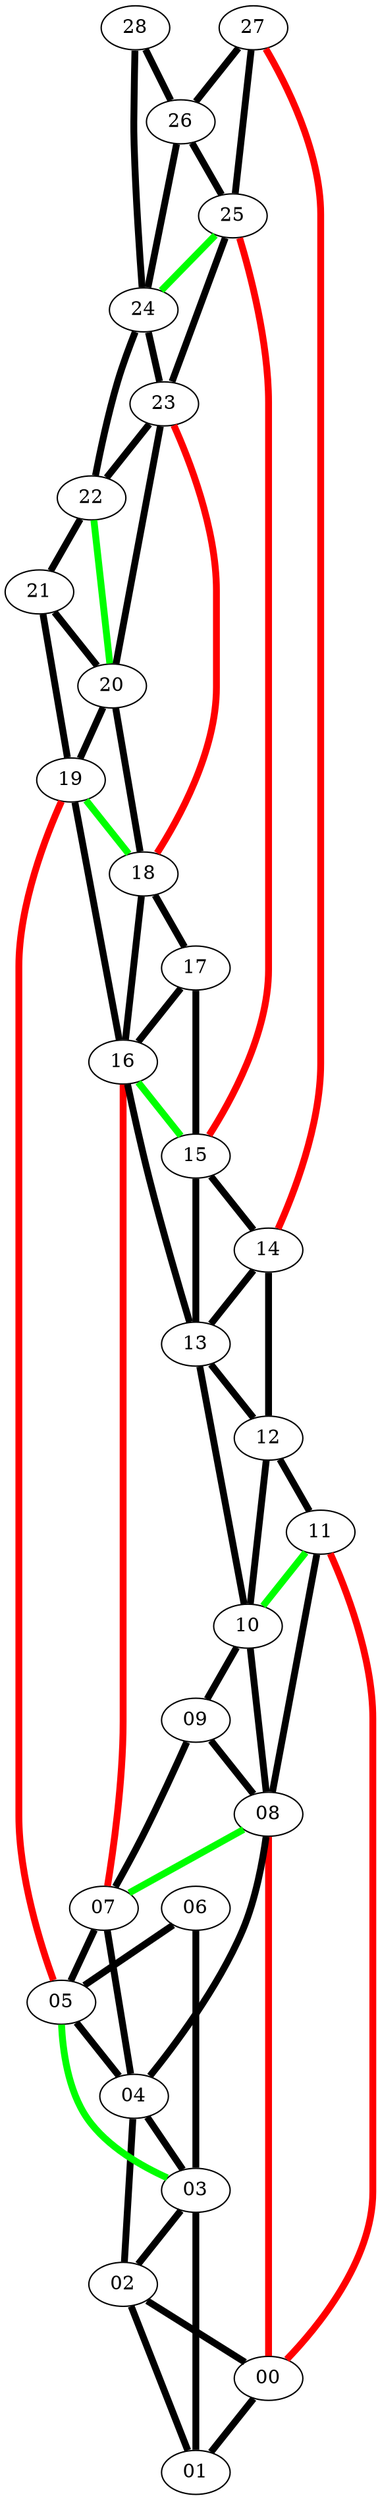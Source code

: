 graph G {
  00 [label="00", width=0, height=0; pos="100, 0!"];
  01 [label="01", width=0, height=0; pos="0, 173!"];
  02 [label="02", width=0, height=0; pos="-100, 0!"];
  03 [label="03", width=0, height=0; pos="-300, 0!"];
  04 [label="04", width=0, height=0; pos="-200, -173!"];
  05 [label="05", width=0, height=0; pos="-300, -346!"];
  06 [label="06", width=0, height=0; pos="-500, -346!"];
  07 [label="07", width=0, height=0; pos="-100, -346!"];
  08 [label="08", width=0, height=0; pos="200, -173!"];
  09 [label="09", width=0, height=0; pos="100, -346!"];
  10 [label="10", width=0, height=0; pos="300, -346!"];
  11 [label="11", width=0, height=0; pos="300, 0!"];
  12 [label="12", width=0, height=0; pos="500, -346!"];
  13 [label="13", width=0, height=0; pos="400, -519!"];
  14 [label="14", width=0, height=0; pos="500, -692!"];
  15 [label="15", width=0, height=0; pos="300, -692!"];
  16 [label="16", width=0, height=0; pos="0, -519!"];
  17 [label="17", width=0, height=0; pos="100, -692!"];
  18 [label="18", width=0, height=0; pos="-100, -692!"];
  19 [label="19", width=0, height=0; pos="-400, -519!"];
  20 [label="20", width=0, height=0; pos="-300, -692!"];
  21 [label="21", width=0, height=0; pos="-500, -692!"];
  22 [label="22", width=0, height=0; pos="-300, -1039!"];
  23 [label="23", width=0, height=0; pos="-200, -866!"];
  24 [label="24", width=0, height=0; pos="-100, -1039!"];
  25 [label="25", width=0, height=0; pos="200, -866!"];
  26 [label="26", width=0, height=0; pos="100, -1039!"];
  27 [label="27", width=0, height=0; pos="300, -1039!"];
  28 [label="28", width=0, height=0; pos="0, -1212!"];
  00--01 [color="black", penwidth=5]
  02--00 [color="black", penwidth=5];
  03--01 [color="black", penwidth=5];
  04--02 [color="black", penwidth=5];
  05--03 [color="green", penwidth=5];
  06--03 [color="black", penwidth=5];
  07--04 [color="black", penwidth=5];
  08--04 [color="black", penwidth=5];
  09--08 [color="black", penwidth=5];
  10--09 [color="black", penwidth=5];
  11--10 [color="green", penwidth=5];
  12--11 [color="black", penwidth=5];
  13--12 [color="black", penwidth=5];
  14--13 [color="black", penwidth=5];
  15--14 [color="black", penwidth=5];
  16--15 [color="green", penwidth=5];
  17--16 [color="black", penwidth=5];
  18--17 [color="black", penwidth=5];
  19--18 [color="green", penwidth=5];
  20--19 [color="black", penwidth=5];
  21--20 [color="black", penwidth=5];
  22--21 [color="black", penwidth=5];
  23--22 [color="black", penwidth=5];
  24--22 [color="black", penwidth=5];
  25--24 [color="green", penwidth=5];
  26--25 [color="black", penwidth=5];
  27--26 [color="black", penwidth=5];
  28--24 [color="black", penwidth=5];
  02--01 [color="black", penwidth=5];
  03--02 [color="black", penwidth=5];
  04--03 [color="black", penwidth=5];
  05--04 [color="black", penwidth=5];
  06--05 [color="black", penwidth=5];
  07--05 [color="black", penwidth=5];
  08--07 [color="green", penwidth=5];
  09--07 [color="black", penwidth=5];
  10--08 [color="black", penwidth=5];
  11--08 [color="black", penwidth=5];
  12--10 [color="black", penwidth=5];
  13--10 [color="black", penwidth=5];
  14--12 [color="black", penwidth=5];
  15--13 [color="black", penwidth=5];
  16--13 [color="black", penwidth=5];
  17--15 [color="black", penwidth=5];
  18--16 [color="black", penwidth=5];
  19--16 [color="black", penwidth=5];
  20--18 [color="black", penwidth=5];
  21--19 [color="black", penwidth=5];
  22--20 [color="green", penwidth=5];
  23--20 [color="black", penwidth=5];
  24--23 [color="black", penwidth=5];
  25--23 [color="black", penwidth=5];
  26--24 [color="black", penwidth=5];
  27--25 [color="black", penwidth=5];
  28--26 [color="black", penwidth=5];
  08--00 [color="red", penwidth=5];
  11--00 [color="red", penwidth=5];
  16--07 [color="red", penwidth=5];
  19--05 [color="red", penwidth=5];
  23--18 [color="red", penwidth=5];
  25--15 [color="red", penwidth=5];
  27--14 [color="red", penwidth=5];
}
